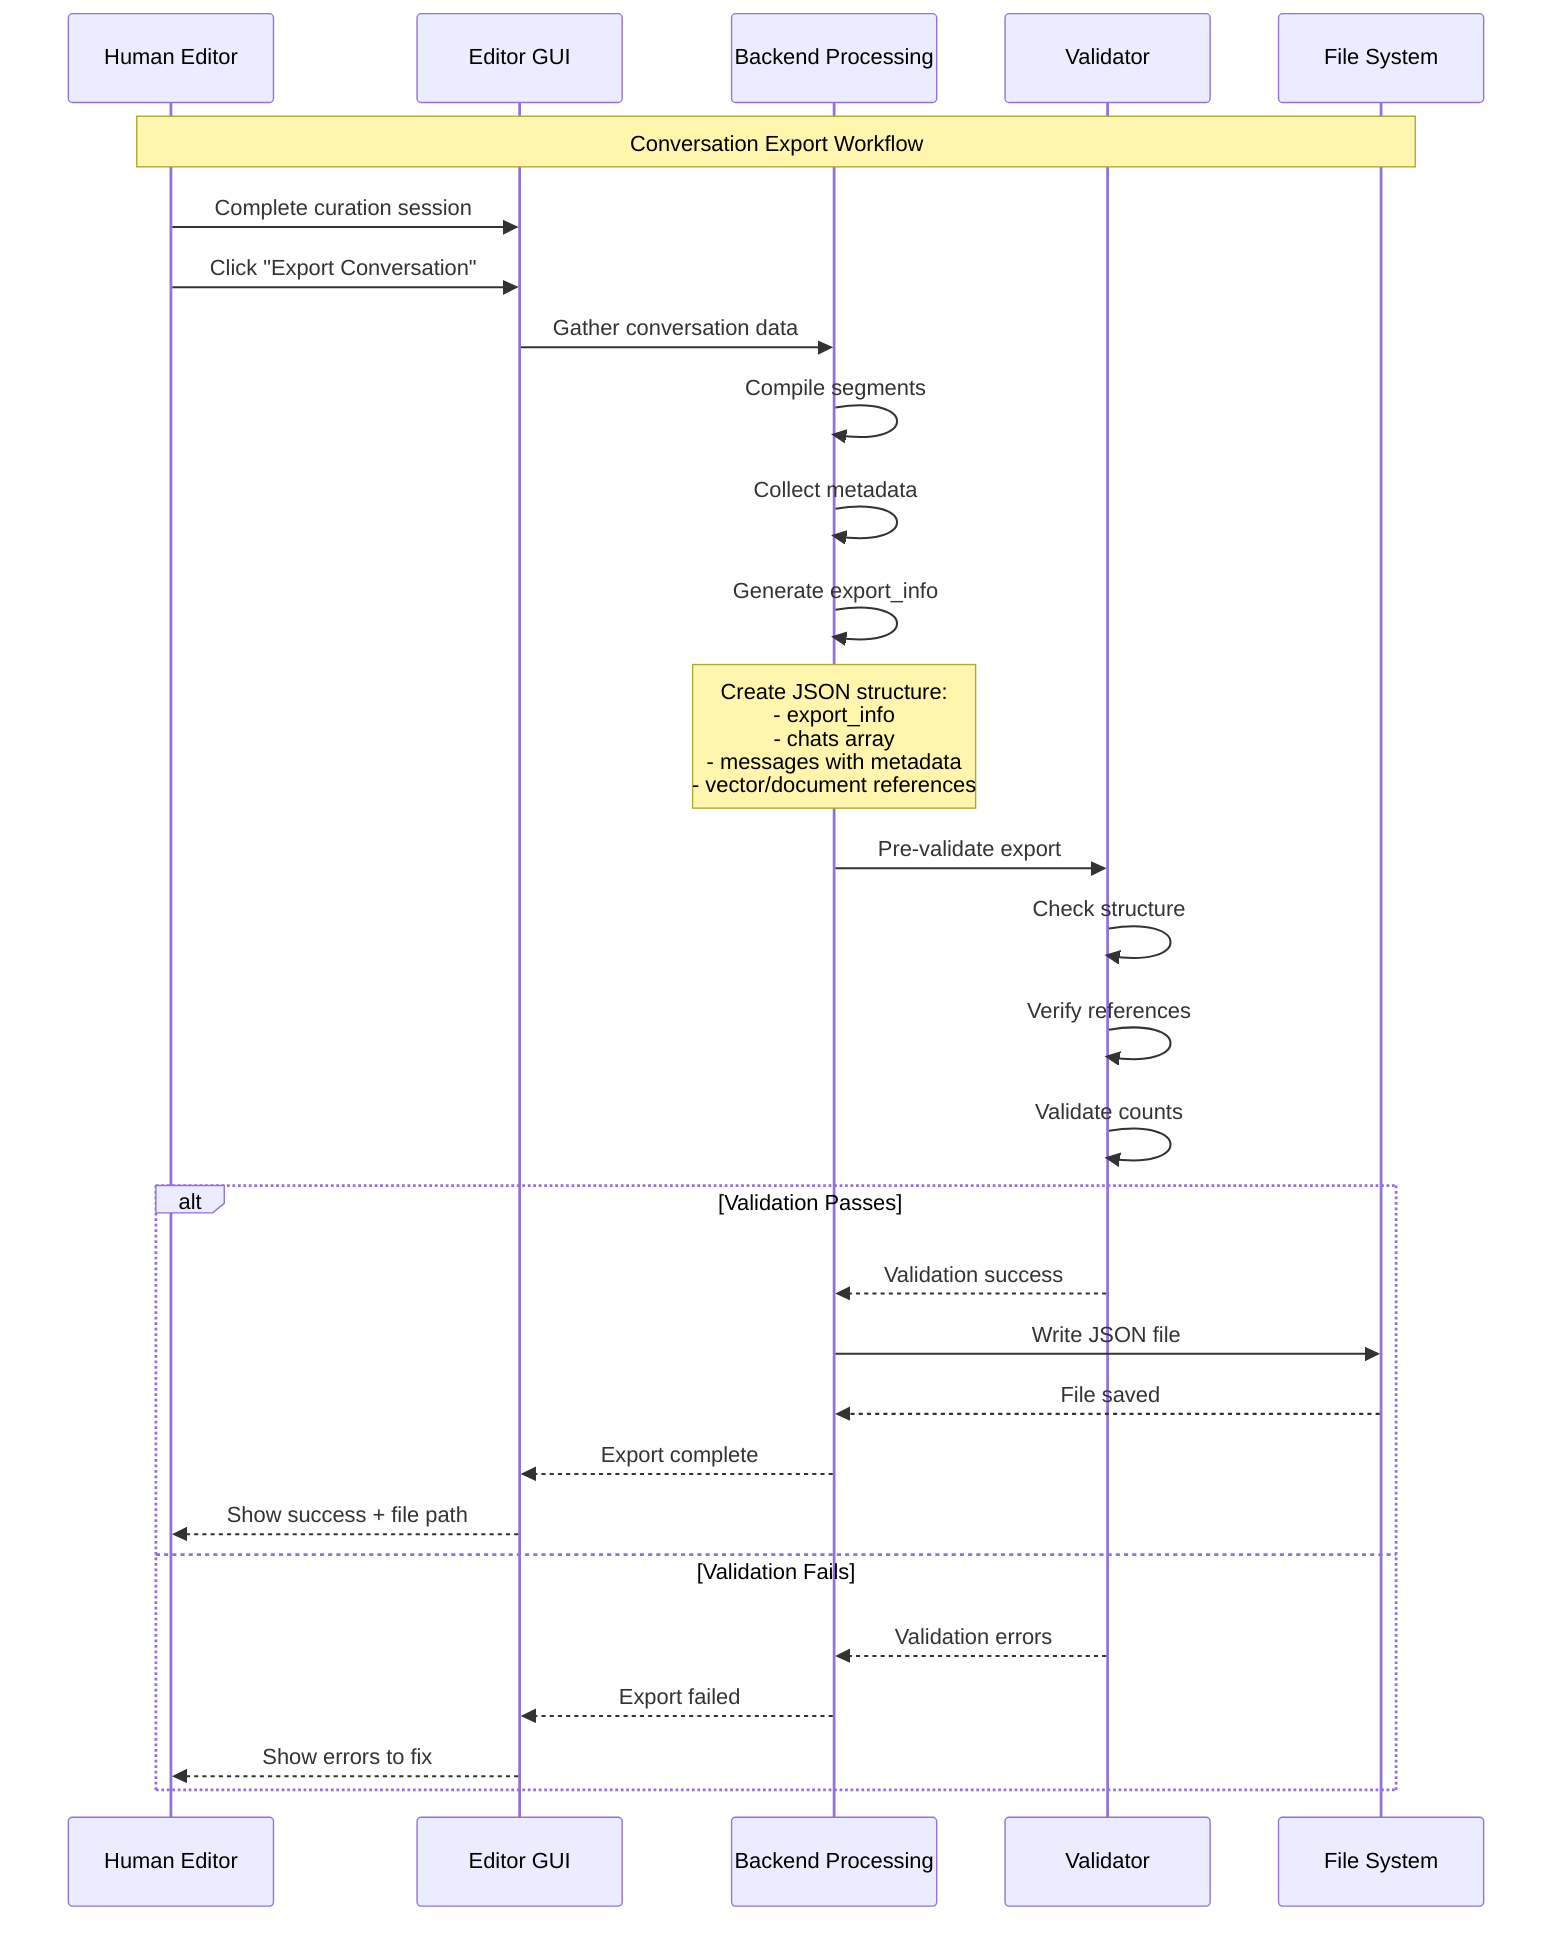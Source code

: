sequenceDiagram
    participant Human as Human Editor
    participant GUI as Editor GUI
    participant BPS as Backend Processing
    participant VAL as Validator
    participant FS as File System

    Note over Human,FS: Conversation Export Workflow

    Human->>GUI: Complete curation session
    Human->>GUI: Click "Export Conversation"

    GUI->>BPS: Gather conversation data
    BPS->>BPS: Compile segments
    BPS->>BPS: Collect metadata
    BPS->>BPS: Generate export_info

    Note over BPS: Create JSON structure:<br/>- export_info<br/>- chats array<br/>- messages with metadata<br/>- vector/document references

    BPS->>VAL: Pre-validate export
    VAL->>VAL: Check structure
    VAL->>VAL: Verify references
    VAL->>VAL: Validate counts

    alt Validation Passes
        VAL-->>BPS: Validation success
        BPS->>FS: Write JSON file
        FS-->>BPS: File saved
        BPS-->>GUI: Export complete
        GUI-->>Human: Show success + file path
    else Validation Fails
        VAL-->>BPS: Validation errors
        BPS-->>GUI: Export failed
        GUI-->>Human: Show errors to fix
    end